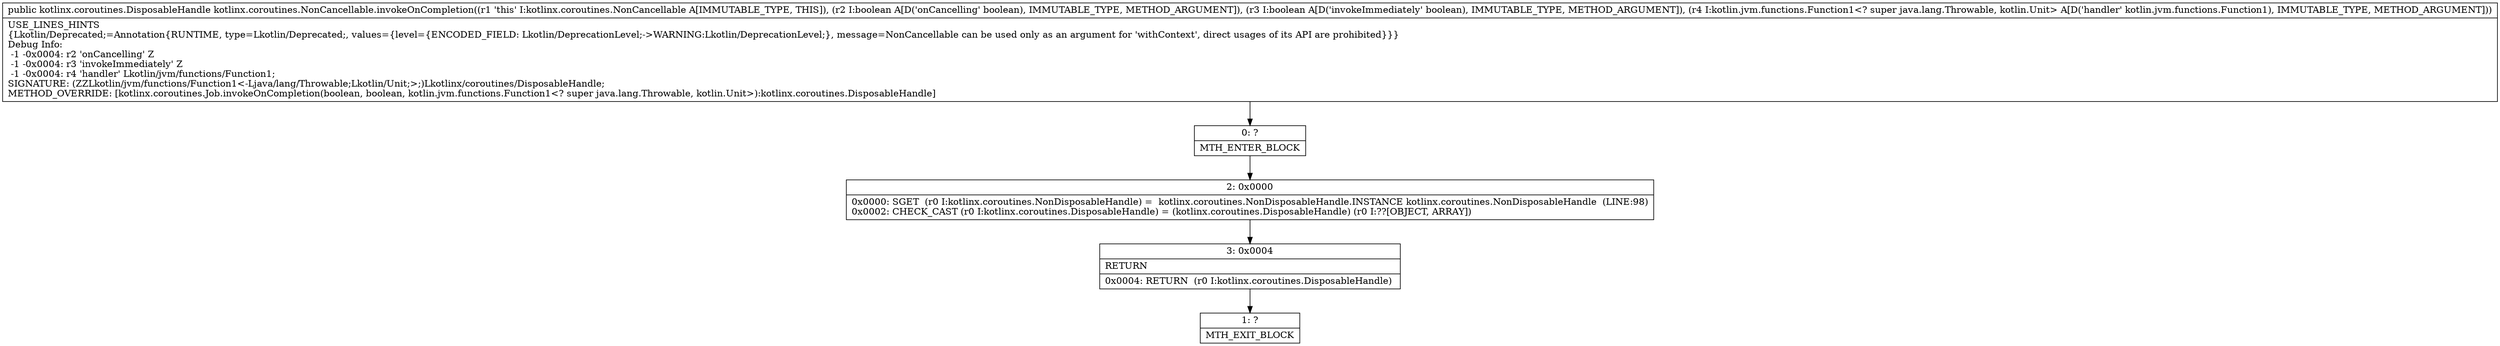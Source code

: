 digraph "CFG forkotlinx.coroutines.NonCancellable.invokeOnCompletion(ZZLkotlin\/jvm\/functions\/Function1;)Lkotlinx\/coroutines\/DisposableHandle;" {
Node_0 [shape=record,label="{0\:\ ?|MTH_ENTER_BLOCK\l}"];
Node_2 [shape=record,label="{2\:\ 0x0000|0x0000: SGET  (r0 I:kotlinx.coroutines.NonDisposableHandle) =  kotlinx.coroutines.NonDisposableHandle.INSTANCE kotlinx.coroutines.NonDisposableHandle  (LINE:98)\l0x0002: CHECK_CAST (r0 I:kotlinx.coroutines.DisposableHandle) = (kotlinx.coroutines.DisposableHandle) (r0 I:??[OBJECT, ARRAY]) \l}"];
Node_3 [shape=record,label="{3\:\ 0x0004|RETURN\l|0x0004: RETURN  (r0 I:kotlinx.coroutines.DisposableHandle) \l}"];
Node_1 [shape=record,label="{1\:\ ?|MTH_EXIT_BLOCK\l}"];
MethodNode[shape=record,label="{public kotlinx.coroutines.DisposableHandle kotlinx.coroutines.NonCancellable.invokeOnCompletion((r1 'this' I:kotlinx.coroutines.NonCancellable A[IMMUTABLE_TYPE, THIS]), (r2 I:boolean A[D('onCancelling' boolean), IMMUTABLE_TYPE, METHOD_ARGUMENT]), (r3 I:boolean A[D('invokeImmediately' boolean), IMMUTABLE_TYPE, METHOD_ARGUMENT]), (r4 I:kotlin.jvm.functions.Function1\<? super java.lang.Throwable, kotlin.Unit\> A[D('handler' kotlin.jvm.functions.Function1), IMMUTABLE_TYPE, METHOD_ARGUMENT]))  | USE_LINES_HINTS\l\{Lkotlin\/Deprecated;=Annotation\{RUNTIME, type=Lkotlin\/Deprecated;, values=\{level=\{ENCODED_FIELD: Lkotlin\/DeprecationLevel;\-\>WARNING:Lkotlin\/DeprecationLevel;\}, message=NonCancellable can be used only as an argument for 'withContext', direct usages of its API are prohibited\}\}\}\lDebug Info:\l  \-1 \-0x0004: r2 'onCancelling' Z\l  \-1 \-0x0004: r3 'invokeImmediately' Z\l  \-1 \-0x0004: r4 'handler' Lkotlin\/jvm\/functions\/Function1;\lSIGNATURE: (ZZLkotlin\/jvm\/functions\/Function1\<\-Ljava\/lang\/Throwable;Lkotlin\/Unit;\>;)Lkotlinx\/coroutines\/DisposableHandle;\lMETHOD_OVERRIDE: [kotlinx.coroutines.Job.invokeOnCompletion(boolean, boolean, kotlin.jvm.functions.Function1\<? super java.lang.Throwable, kotlin.Unit\>):kotlinx.coroutines.DisposableHandle]\l}"];
MethodNode -> Node_0;Node_0 -> Node_2;
Node_2 -> Node_3;
Node_3 -> Node_1;
}

